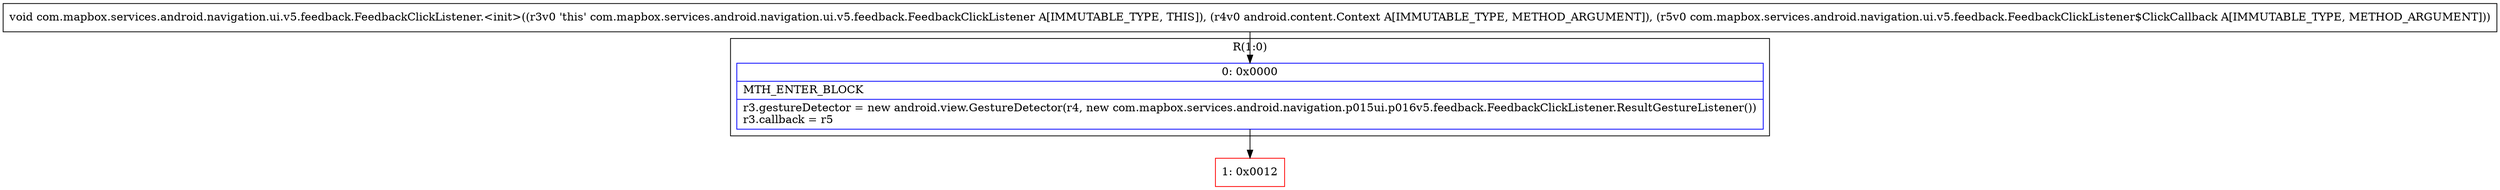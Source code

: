digraph "CFG forcom.mapbox.services.android.navigation.ui.v5.feedback.FeedbackClickListener.\<init\>(Landroid\/content\/Context;Lcom\/mapbox\/services\/android\/navigation\/ui\/v5\/feedback\/FeedbackClickListener$ClickCallback;)V" {
subgraph cluster_Region_476740690 {
label = "R(1:0)";
node [shape=record,color=blue];
Node_0 [shape=record,label="{0\:\ 0x0000|MTH_ENTER_BLOCK\l|r3.gestureDetector = new android.view.GestureDetector(r4, new com.mapbox.services.android.navigation.p015ui.p016v5.feedback.FeedbackClickListener.ResultGestureListener())\lr3.callback = r5\l}"];
}
Node_1 [shape=record,color=red,label="{1\:\ 0x0012}"];
MethodNode[shape=record,label="{void com.mapbox.services.android.navigation.ui.v5.feedback.FeedbackClickListener.\<init\>((r3v0 'this' com.mapbox.services.android.navigation.ui.v5.feedback.FeedbackClickListener A[IMMUTABLE_TYPE, THIS]), (r4v0 android.content.Context A[IMMUTABLE_TYPE, METHOD_ARGUMENT]), (r5v0 com.mapbox.services.android.navigation.ui.v5.feedback.FeedbackClickListener$ClickCallback A[IMMUTABLE_TYPE, METHOD_ARGUMENT])) }"];
MethodNode -> Node_0;
Node_0 -> Node_1;
}

